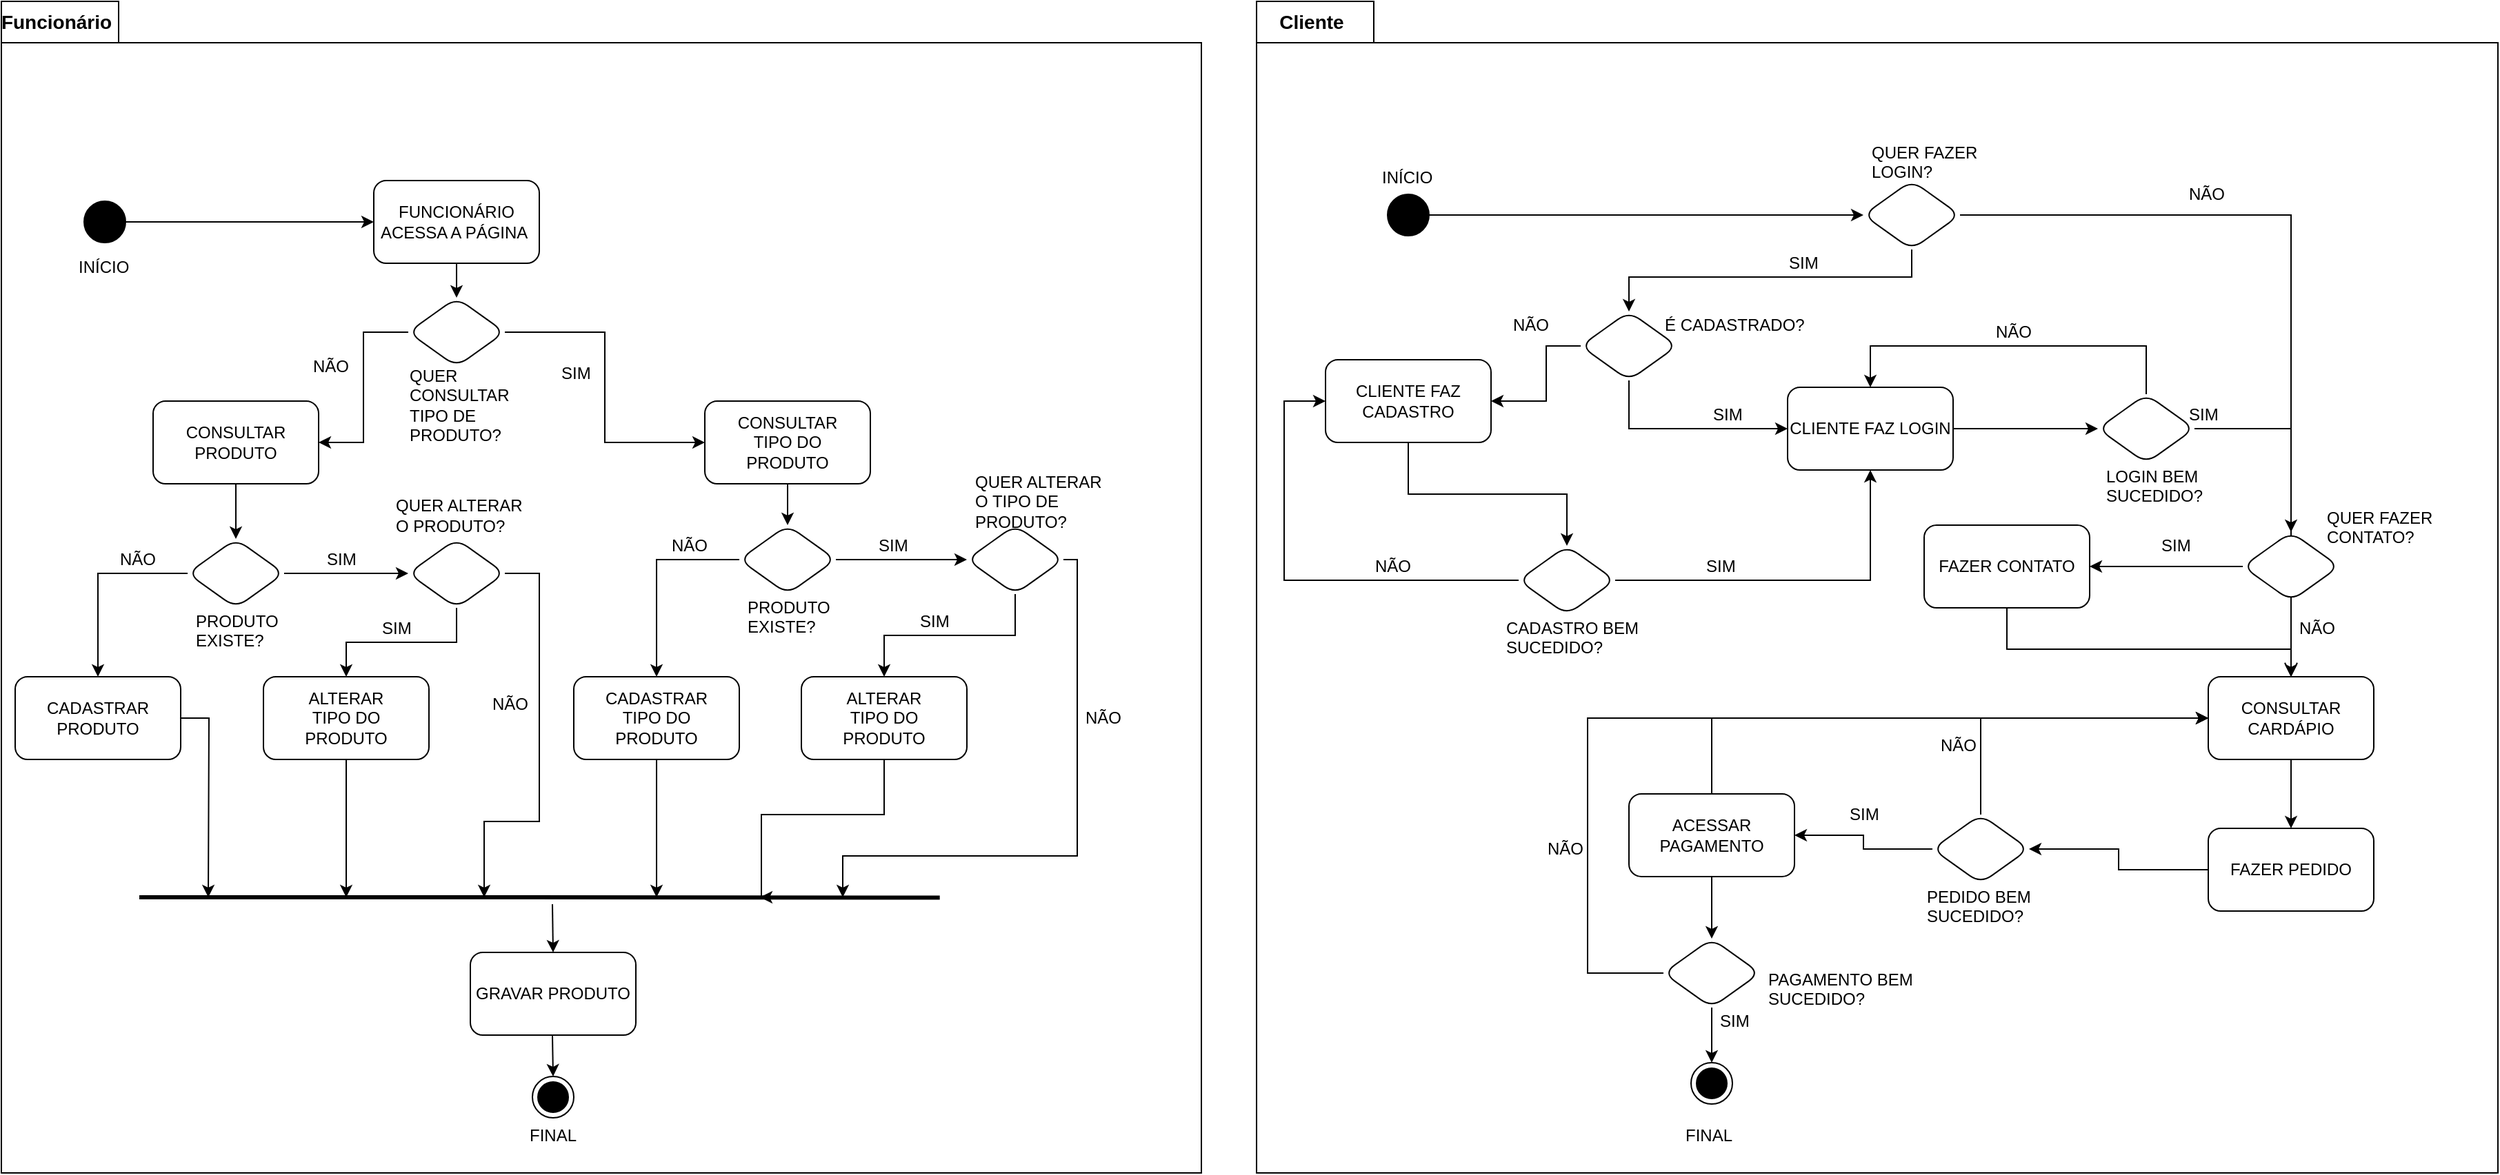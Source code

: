 <mxfile version="21.6.9" type="device">
  <diagram name="Página-1" id="VCBnbAxDG6qYa0xFtTjj">
    <mxGraphModel dx="2261" dy="910" grid="1" gridSize="10" guides="1" tooltips="1" connect="1" arrows="1" fold="1" page="1" pageScale="1" pageWidth="827" pageHeight="1169" math="0" shadow="0">
      <root>
        <mxCell id="0" />
        <mxCell id="1" parent="0" />
        <mxCell id="nkVHdqA7vqXemqnChmF6-2" value="" style="shape=folder;fontStyle=1;tabWidth=80;tabHeight=30;tabPosition=left;html=1;boundedLbl=1;whiteSpace=wrap;" parent="1" vertex="1">
          <mxGeometry x="-820" y="10" width="870" height="850" as="geometry" />
        </mxCell>
        <mxCell id="clQKY3i6xso6ofaXY0z9-121" style="edgeStyle=orthogonalEdgeStyle;rounded=0;orthogonalLoop=1;jettySize=auto;html=1;entryX=0.5;entryY=0;entryDx=0;entryDy=0;" edge="1" parent="1" source="nkVHdqA7vqXemqnChmF6-1" target="clQKY3i6xso6ofaXY0z9-76">
          <mxGeometry relative="1" as="geometry" />
        </mxCell>
        <mxCell id="nkVHdqA7vqXemqnChmF6-1" value="FUNCIONÁRIO ACESSA A PÁGINA&amp;nbsp;" style="rounded=1;whiteSpace=wrap;html=1;" parent="1" vertex="1">
          <mxGeometry x="-550" y="140" width="120" height="60" as="geometry" />
        </mxCell>
        <mxCell id="clQKY3i6xso6ofaXY0z9-120" style="edgeStyle=orthogonalEdgeStyle;rounded=0;orthogonalLoop=1;jettySize=auto;html=1;entryX=0;entryY=0.5;entryDx=0;entryDy=0;" edge="1" parent="1" source="nkVHdqA7vqXemqnChmF6-7" target="nkVHdqA7vqXemqnChmF6-1">
          <mxGeometry relative="1" as="geometry" />
        </mxCell>
        <object label="" Início="" id="nkVHdqA7vqXemqnChmF6-7">
          <mxCell style="ellipse;fillColor=strokeColor;html=1;" parent="1" vertex="1">
            <mxGeometry x="-760" y="155" width="30" height="30" as="geometry" />
          </mxCell>
        </object>
        <mxCell id="clQKY3i6xso6ofaXY0z9-116" style="edgeStyle=orthogonalEdgeStyle;rounded=0;orthogonalLoop=1;jettySize=auto;html=1;entryX=0.5;entryY=0;entryDx=0;entryDy=0;" edge="1" parent="1" source="nkVHdqA7vqXemqnChmF6-9" target="nkVHdqA7vqXemqnChmF6-14">
          <mxGeometry relative="1" as="geometry" />
        </mxCell>
        <mxCell id="nkVHdqA7vqXemqnChmF6-9" value="CONSULTAR&lt;br&gt;PRODUTO" style="rounded=1;whiteSpace=wrap;html=1;" parent="1" vertex="1">
          <mxGeometry x="-710" y="300" width="120" height="60" as="geometry" />
        </mxCell>
        <mxCell id="clQKY3i6xso6ofaXY0z9-118" style="edgeStyle=orthogonalEdgeStyle;rounded=0;orthogonalLoop=1;jettySize=auto;html=1;entryX=0.5;entryY=0;entryDx=0;entryDy=0;" edge="1" parent="1" source="nkVHdqA7vqXemqnChmF6-10" target="nkVHdqA7vqXemqnChmF6-33">
          <mxGeometry relative="1" as="geometry" />
        </mxCell>
        <mxCell id="nkVHdqA7vqXemqnChmF6-10" value="CONSULTAR&lt;br&gt;TIPO DO&lt;br&gt;PRODUTO" style="rounded=1;whiteSpace=wrap;html=1;" parent="1" vertex="1">
          <mxGeometry x="-310" y="300" width="120" height="60" as="geometry" />
        </mxCell>
        <mxCell id="clQKY3i6xso6ofaXY0z9-114" style="edgeStyle=orthogonalEdgeStyle;rounded=0;orthogonalLoop=1;jettySize=auto;html=1;entryX=0.5;entryY=0;entryDx=0;entryDy=0;" edge="1" parent="1" source="nkVHdqA7vqXemqnChmF6-14" target="nkVHdqA7vqXemqnChmF6-16">
          <mxGeometry relative="1" as="geometry" />
        </mxCell>
        <mxCell id="clQKY3i6xso6ofaXY0z9-115" style="edgeStyle=orthogonalEdgeStyle;rounded=0;orthogonalLoop=1;jettySize=auto;html=1;entryX=0;entryY=0.5;entryDx=0;entryDy=0;" edge="1" parent="1" source="nkVHdqA7vqXemqnChmF6-14" target="clQKY3i6xso6ofaXY0z9-98">
          <mxGeometry relative="1" as="geometry" />
        </mxCell>
        <mxCell id="nkVHdqA7vqXemqnChmF6-14" value="" style="rhombus;whiteSpace=wrap;html=1;rounded=1;strokeColor=default;fontFamily=Helvetica;fontSize=12;fontColor=default;fillColor=default;" parent="1" vertex="1">
          <mxGeometry x="-685" y="400" width="70" height="50" as="geometry" />
        </mxCell>
        <mxCell id="clQKY3i6xso6ofaXY0z9-113" style="edgeStyle=orthogonalEdgeStyle;rounded=0;orthogonalLoop=1;jettySize=auto;html=1;" edge="1" parent="1" source="nkVHdqA7vqXemqnChmF6-16">
          <mxGeometry relative="1" as="geometry">
            <mxPoint x="-670" y="660" as="targetPoint" />
          </mxGeometry>
        </mxCell>
        <mxCell id="nkVHdqA7vqXemqnChmF6-16" value="CADASTRAR&lt;br&gt;PRODUTO" style="rounded=1;whiteSpace=wrap;html=1;" parent="1" vertex="1">
          <mxGeometry x="-810" y="500" width="120" height="60" as="geometry" />
        </mxCell>
        <mxCell id="nkVHdqA7vqXemqnChmF6-22" value="" style="endArrow=none;startArrow=none;endFill=0;startFill=0;endSize=8;html=1;verticalAlign=bottom;labelBackgroundColor=none;strokeWidth=3;rounded=0;fontFamily=Helvetica;fontSize=12;fontColor=default;entryX=0.782;entryY=0.765;entryDx=0;entryDy=0;entryPerimeter=0;" parent="1" edge="1" target="nkVHdqA7vqXemqnChmF6-2">
          <mxGeometry width="160" relative="1" as="geometry">
            <mxPoint x="-720" y="660" as="sourcePoint" />
            <mxPoint x="-310" y="660" as="targetPoint" />
            <Array as="points">
              <mxPoint x="-530.12" y="660" />
            </Array>
          </mxGeometry>
        </mxCell>
        <mxCell id="nkVHdqA7vqXemqnChmF6-25" value="INÍCIO" style="text;strokeColor=none;fillColor=none;align=left;verticalAlign=middle;spacingLeft=4;spacingRight=4;overflow=hidden;points=[[0,0.5],[1,0.5]];portConstraint=eastwest;rotatable=0;whiteSpace=wrap;html=1;fontSize=12;fontFamily=Helvetica;fontColor=default;" parent="1" vertex="1">
          <mxGeometry x="-770" y="190" width="50" height="25" as="geometry" />
        </mxCell>
        <mxCell id="nkVHdqA7vqXemqnChmF6-26" value="NÃO" style="text;strokeColor=none;fillColor=none;align=left;verticalAlign=middle;spacingLeft=4;spacingRight=4;overflow=hidden;points=[[0,0.5],[1,0.5]];portConstraint=eastwest;rotatable=0;whiteSpace=wrap;html=1;fontSize=12;fontFamily=Helvetica;fontColor=default;" parent="1" vertex="1">
          <mxGeometry x="-740" y="405" width="40" height="20" as="geometry" />
        </mxCell>
        <mxCell id="nkVHdqA7vqXemqnChmF6-29" value="SIM" style="text;strokeColor=none;fillColor=none;align=left;verticalAlign=middle;spacingLeft=4;spacingRight=4;overflow=hidden;points=[[0,0.5],[1,0.5]];portConstraint=eastwest;rotatable=0;whiteSpace=wrap;html=1;fontSize=12;fontFamily=Helvetica;fontColor=default;" parent="1" vertex="1">
          <mxGeometry x="-590" y="405" width="40" height="20" as="geometry" />
        </mxCell>
        <mxCell id="nkVHdqA7vqXemqnChmF6-30" value="PRODUTO EXISTE?" style="text;strokeColor=none;fillColor=none;align=left;verticalAlign=middle;spacingLeft=4;spacingRight=4;overflow=hidden;points=[[0,0.5],[1,0.5]];portConstraint=eastwest;rotatable=0;whiteSpace=wrap;html=1;fontSize=12;fontFamily=Helvetica;fontColor=default;" parent="1" vertex="1">
          <mxGeometry x="-685" y="450" width="80" height="30" as="geometry" />
        </mxCell>
        <mxCell id="clQKY3i6xso6ofaXY0z9-108" style="edgeStyle=orthogonalEdgeStyle;rounded=0;orthogonalLoop=1;jettySize=auto;html=1;exitX=0.5;exitY=1;exitDx=0;exitDy=0;" edge="1" parent="1" source="nkVHdqA7vqXemqnChmF6-31">
          <mxGeometry relative="1" as="geometry">
            <mxPoint x="-345" y="660" as="targetPoint" />
            <Array as="points">
              <mxPoint x="-345" y="660" />
            </Array>
          </mxGeometry>
        </mxCell>
        <mxCell id="nkVHdqA7vqXemqnChmF6-31" value="CADASTRAR&lt;br&gt;TIPO DO&lt;br&gt;PRODUTO" style="rounded=1;whiteSpace=wrap;html=1;" parent="1" vertex="1">
          <mxGeometry x="-405" y="500" width="120" height="60" as="geometry" />
        </mxCell>
        <mxCell id="clQKY3i6xso6ofaXY0z9-107" style="edgeStyle=orthogonalEdgeStyle;rounded=0;orthogonalLoop=1;jettySize=auto;html=1;" edge="1" parent="1" source="nkVHdqA7vqXemqnChmF6-32">
          <mxGeometry relative="1" as="geometry">
            <mxPoint x="-270" y="660" as="targetPoint" />
            <Array as="points">
              <mxPoint x="-180" y="600" />
              <mxPoint x="-269" y="600" />
            </Array>
          </mxGeometry>
        </mxCell>
        <mxCell id="nkVHdqA7vqXemqnChmF6-32" value="ALTERAR&lt;br&gt;TIPO DO&lt;br&gt;PRODUTO" style="rounded=1;whiteSpace=wrap;html=1;" parent="1" vertex="1">
          <mxGeometry x="-240" y="500" width="120" height="60" as="geometry" />
        </mxCell>
        <mxCell id="clQKY3i6xso6ofaXY0z9-109" style="edgeStyle=orthogonalEdgeStyle;rounded=0;orthogonalLoop=1;jettySize=auto;html=1;entryX=0.5;entryY=0;entryDx=0;entryDy=0;" edge="1" parent="1" source="nkVHdqA7vqXemqnChmF6-33" target="nkVHdqA7vqXemqnChmF6-31">
          <mxGeometry relative="1" as="geometry">
            <Array as="points">
              <mxPoint x="-345" y="415" />
            </Array>
          </mxGeometry>
        </mxCell>
        <mxCell id="clQKY3i6xso6ofaXY0z9-119" style="edgeStyle=orthogonalEdgeStyle;rounded=0;orthogonalLoop=1;jettySize=auto;html=1;entryX=0;entryY=0.5;entryDx=0;entryDy=0;" edge="1" parent="1" source="nkVHdqA7vqXemqnChmF6-33" target="clQKY3i6xso6ofaXY0z9-83">
          <mxGeometry relative="1" as="geometry" />
        </mxCell>
        <mxCell id="nkVHdqA7vqXemqnChmF6-33" value="" style="rhombus;whiteSpace=wrap;html=1;rounded=1;strokeColor=default;fontFamily=Helvetica;fontSize=12;fontColor=default;fillColor=default;" parent="1" vertex="1">
          <mxGeometry x="-285" y="390" width="70" height="50" as="geometry" />
        </mxCell>
        <mxCell id="nkVHdqA7vqXemqnChmF6-37" value="SIM" style="text;strokeColor=none;fillColor=none;align=left;verticalAlign=middle;spacingLeft=4;spacingRight=4;overflow=hidden;points=[[0,0.5],[1,0.5]];portConstraint=eastwest;rotatable=0;whiteSpace=wrap;html=1;fontSize=12;fontFamily=Helvetica;fontColor=default;" parent="1" vertex="1">
          <mxGeometry x="-190" y="395" width="40" height="20" as="geometry" />
        </mxCell>
        <mxCell id="nkVHdqA7vqXemqnChmF6-38" value="PRODUTO EXISTE?" style="text;strokeColor=none;fillColor=none;align=left;verticalAlign=middle;spacingLeft=4;spacingRight=4;overflow=hidden;points=[[0,0.5],[1,0.5]];portConstraint=eastwest;rotatable=0;whiteSpace=wrap;html=1;fontSize=12;fontFamily=Helvetica;fontColor=default;" parent="1" vertex="1">
          <mxGeometry x="-285" y="440" width="80" height="30" as="geometry" />
        </mxCell>
        <mxCell id="nkVHdqA7vqXemqnChmF6-39" value="NÃO" style="text;strokeColor=none;fillColor=none;align=left;verticalAlign=middle;spacingLeft=4;spacingRight=4;overflow=hidden;points=[[0,0.5],[1,0.5]];portConstraint=eastwest;rotatable=0;whiteSpace=wrap;html=1;fontSize=12;fontFamily=Helvetica;fontColor=default;" parent="1" vertex="1">
          <mxGeometry x="-340" y="395" width="40" height="20" as="geometry" />
        </mxCell>
        <mxCell id="nkVHdqA7vqXemqnChmF6-43" value="GRAVAR PRODUTO" style="rounded=1;whiteSpace=wrap;html=1;strokeColor=default;fontFamily=Helvetica;fontSize=12;fontColor=default;fillColor=default;" parent="1" vertex="1">
          <mxGeometry x="-480" y="700" width="120" height="60" as="geometry" />
        </mxCell>
        <mxCell id="nkVHdqA7vqXemqnChmF6-45" value="" style="ellipse;html=1;shape=endState;fillColor=strokeColor;rounded=1;strokeColor=default;fontFamily=Helvetica;fontSize=12;fontColor=default;" parent="1" vertex="1">
          <mxGeometry x="-435" y="790" width="30" height="30" as="geometry" />
        </mxCell>
        <mxCell id="nkVHdqA7vqXemqnChmF6-47" value="FINAL" style="text;strokeColor=none;fillColor=none;align=left;verticalAlign=middle;spacingLeft=4;spacingRight=4;overflow=hidden;points=[[0,0.5],[1,0.5]];portConstraint=eastwest;rotatable=0;whiteSpace=wrap;html=1;fontSize=12;fontFamily=Helvetica;fontColor=default;" parent="1" vertex="1">
          <mxGeometry x="-443" y="820" width="50" height="25" as="geometry" />
        </mxCell>
        <mxCell id="clQKY3i6xso6ofaXY0z9-1" value="" style="shape=folder;fontStyle=1;tabWidth=80;tabHeight=30;tabPosition=left;html=1;boundedLbl=1;whiteSpace=wrap;" vertex="1" parent="1">
          <mxGeometry x="90" y="10" width="900" height="850" as="geometry" />
        </mxCell>
        <mxCell id="clQKY3i6xso6ofaXY0z9-2" value="&lt;b&gt;&lt;font style=&quot;font-size: 14px;&quot;&gt;Funcionário&lt;/font&gt;&lt;/b&gt;" style="text;html=1;strokeColor=none;fillColor=none;align=center;verticalAlign=middle;whiteSpace=wrap;rounded=0;" vertex="1" parent="1">
          <mxGeometry x="-810" y="10" width="60" height="30" as="geometry" />
        </mxCell>
        <mxCell id="clQKY3i6xso6ofaXY0z9-3" value="&lt;b&gt;&lt;font style=&quot;font-size: 14px;&quot;&gt;Cliente&lt;/font&gt;&lt;/b&gt;" style="text;html=1;strokeColor=none;fillColor=none;align=center;verticalAlign=middle;whiteSpace=wrap;rounded=0;" vertex="1" parent="1">
          <mxGeometry x="100" y="10" width="60" height="30" as="geometry" />
        </mxCell>
        <mxCell id="clQKY3i6xso6ofaXY0z9-6" value="INÍCIO" style="text;strokeColor=none;fillColor=none;align=left;verticalAlign=middle;spacingLeft=4;spacingRight=4;overflow=hidden;points=[[0,0.5],[1,0.5]];portConstraint=eastwest;rotatable=0;whiteSpace=wrap;html=1;fontSize=12;fontFamily=Helvetica;fontColor=default;" vertex="1" parent="1">
          <mxGeometry x="175" y="125" width="50" height="25" as="geometry" />
        </mxCell>
        <mxCell id="clQKY3i6xso6ofaXY0z9-7" value="" style="ellipse;html=1;shape=endState;fillColor=strokeColor;rounded=1;strokeColor=default;fontFamily=Helvetica;fontSize=12;fontColor=default;" vertex="1" parent="1">
          <mxGeometry x="405" y="780" width="30" height="30" as="geometry" />
        </mxCell>
        <mxCell id="clQKY3i6xso6ofaXY0z9-8" value="FINAL" style="text;strokeColor=none;fillColor=none;align=left;verticalAlign=middle;spacingLeft=4;spacingRight=4;overflow=hidden;points=[[0,0.5],[1,0.5]];portConstraint=eastwest;rotatable=0;whiteSpace=wrap;html=1;fontSize=12;fontFamily=Helvetica;fontColor=default;" vertex="1" parent="1">
          <mxGeometry x="395" y="820" width="50" height="25" as="geometry" />
        </mxCell>
        <mxCell id="clQKY3i6xso6ofaXY0z9-105" style="edgeStyle=orthogonalEdgeStyle;rounded=0;orthogonalLoop=1;jettySize=auto;html=1;entryX=0;entryY=0.5;entryDx=0;entryDy=0;" edge="1" parent="1" source="clQKY3i6xso6ofaXY0z9-9" target="clQKY3i6xso6ofaXY0z9-10">
          <mxGeometry relative="1" as="geometry" />
        </mxCell>
        <mxCell id="clQKY3i6xso6ofaXY0z9-9" value="CLIENTE FAZ LOGIN" style="rounded=1;whiteSpace=wrap;html=1;" vertex="1" parent="1">
          <mxGeometry x="475" y="290" width="120" height="60" as="geometry" />
        </mxCell>
        <mxCell id="clQKY3i6xso6ofaXY0z9-104" style="edgeStyle=orthogonalEdgeStyle;rounded=0;orthogonalLoop=1;jettySize=auto;html=1;entryX=0.5;entryY=0;entryDx=0;entryDy=0;exitX=0.5;exitY=0;exitDx=0;exitDy=0;" edge="1" parent="1" source="clQKY3i6xso6ofaXY0z9-10" target="clQKY3i6xso6ofaXY0z9-9">
          <mxGeometry relative="1" as="geometry">
            <Array as="points">
              <mxPoint x="735" y="260" />
              <mxPoint x="535" y="260" />
            </Array>
          </mxGeometry>
        </mxCell>
        <mxCell id="clQKY3i6xso6ofaXY0z9-10" value="" style="rhombus;whiteSpace=wrap;html=1;rounded=1;strokeColor=default;fontFamily=Helvetica;fontSize=12;fontColor=default;fillColor=default;" vertex="1" parent="1">
          <mxGeometry x="700" y="295" width="70" height="50" as="geometry" />
        </mxCell>
        <mxCell id="clQKY3i6xso6ofaXY0z9-12" value="LOGIN BEM SUCEDIDO?" style="text;strokeColor=none;fillColor=none;align=left;verticalAlign=middle;spacingLeft=4;spacingRight=4;overflow=hidden;points=[[0,0.5],[1,0.5]];portConstraint=eastwest;rotatable=0;whiteSpace=wrap;html=1;fontSize=12;fontFamily=Helvetica;fontColor=default;" vertex="1" parent="1">
          <mxGeometry x="700" y="345" width="80" height="30" as="geometry" />
        </mxCell>
        <mxCell id="clQKY3i6xso6ofaXY0z9-14" value="NÃO" style="text;strokeColor=none;fillColor=none;align=left;verticalAlign=middle;spacingLeft=4;spacingRight=4;overflow=hidden;points=[[0,0.5],[1,0.5]];portConstraint=eastwest;rotatable=0;whiteSpace=wrap;html=1;fontSize=12;fontFamily=Helvetica;fontColor=default;" vertex="1" parent="1">
          <mxGeometry x="620" y="240" width="40" height="20" as="geometry" />
        </mxCell>
        <mxCell id="clQKY3i6xso6ofaXY0z9-15" value="" style="endArrow=open;startArrow=none;endFill=0;startFill=0;endSize=8;html=1;verticalAlign=bottom;labelBackgroundColor=none;strokeWidth=1;rounded=0;entryX=0.5;entryY=0;entryDx=0;entryDy=0;exitX=1;exitY=0.5;exitDx=0;exitDy=0;" edge="1" parent="1" source="clQKY3i6xso6ofaXY0z9-10" target="clQKY3i6xso6ofaXY0z9-17">
          <mxGeometry width="160" relative="1" as="geometry">
            <mxPoint x="490" y="165" as="sourcePoint" />
            <mxPoint x="550" y="170" as="targetPoint" />
            <Array as="points">
              <mxPoint x="840" y="320" />
            </Array>
          </mxGeometry>
        </mxCell>
        <mxCell id="clQKY3i6xso6ofaXY0z9-39" style="edgeStyle=orthogonalEdgeStyle;rounded=0;orthogonalLoop=1;jettySize=auto;html=1;" edge="1" parent="1" source="clQKY3i6xso6ofaXY0z9-17" target="clQKY3i6xso6ofaXY0z9-18">
          <mxGeometry relative="1" as="geometry" />
        </mxCell>
        <mxCell id="clQKY3i6xso6ofaXY0z9-17" value="CONSULTAR&lt;br&gt;CARDÁPIO" style="rounded=1;whiteSpace=wrap;html=1;" vertex="1" parent="1">
          <mxGeometry x="780" y="500" width="120" height="60" as="geometry" />
        </mxCell>
        <mxCell id="clQKY3i6xso6ofaXY0z9-40" style="edgeStyle=orthogonalEdgeStyle;rounded=0;orthogonalLoop=1;jettySize=auto;html=1;entryX=1;entryY=0.5;entryDx=0;entryDy=0;" edge="1" parent="1" source="clQKY3i6xso6ofaXY0z9-18" target="clQKY3i6xso6ofaXY0z9-38">
          <mxGeometry relative="1" as="geometry" />
        </mxCell>
        <mxCell id="clQKY3i6xso6ofaXY0z9-18" value="FAZER PEDIDO" style="rounded=1;whiteSpace=wrap;html=1;" vertex="1" parent="1">
          <mxGeometry x="780" y="610" width="120" height="60" as="geometry" />
        </mxCell>
        <mxCell id="clQKY3i6xso6ofaXY0z9-72" style="edgeStyle=orthogonalEdgeStyle;rounded=0;orthogonalLoop=1;jettySize=auto;html=1;entryX=0.5;entryY=0;entryDx=0;entryDy=0;" edge="1" parent="1" source="clQKY3i6xso6ofaXY0z9-19" target="clQKY3i6xso6ofaXY0z9-17">
          <mxGeometry relative="1" as="geometry">
            <Array as="points">
              <mxPoint x="634" y="480" />
              <mxPoint x="840" y="480" />
            </Array>
          </mxGeometry>
        </mxCell>
        <mxCell id="clQKY3i6xso6ofaXY0z9-19" value="FAZER CONTATO" style="rounded=1;whiteSpace=wrap;html=1;" vertex="1" parent="1">
          <mxGeometry x="574" y="390" width="120" height="60" as="geometry" />
        </mxCell>
        <mxCell id="clQKY3i6xso6ofaXY0z9-42" style="edgeStyle=orthogonalEdgeStyle;rounded=0;orthogonalLoop=1;jettySize=auto;html=1;" edge="1" parent="1" source="clQKY3i6xso6ofaXY0z9-20" target="clQKY3i6xso6ofaXY0z9-37">
          <mxGeometry relative="1" as="geometry" />
        </mxCell>
        <mxCell id="clQKY3i6xso6ofaXY0z9-49" style="edgeStyle=orthogonalEdgeStyle;rounded=0;orthogonalLoop=1;jettySize=auto;html=1;entryX=0;entryY=0.5;entryDx=0;entryDy=0;" edge="1" parent="1" source="clQKY3i6xso6ofaXY0z9-20" target="clQKY3i6xso6ofaXY0z9-17">
          <mxGeometry relative="1" as="geometry">
            <Array as="points">
              <mxPoint x="420" y="530" />
            </Array>
          </mxGeometry>
        </mxCell>
        <mxCell id="clQKY3i6xso6ofaXY0z9-20" value="ACESSAR PAGAMENTO" style="rounded=1;whiteSpace=wrap;html=1;" vertex="1" parent="1">
          <mxGeometry x="360" y="585" width="120" height="60" as="geometry" />
        </mxCell>
        <mxCell id="clQKY3i6xso6ofaXY0z9-67" style="edgeStyle=orthogonalEdgeStyle;rounded=0;orthogonalLoop=1;jettySize=auto;html=1;entryX=0.5;entryY=0;entryDx=0;entryDy=0;exitX=0.5;exitY=1;exitDx=0;exitDy=0;" edge="1" parent="1" source="clQKY3i6xso6ofaXY0z9-21" target="clQKY3i6xso6ofaXY0z9-24">
          <mxGeometry relative="1" as="geometry" />
        </mxCell>
        <mxCell id="clQKY3i6xso6ofaXY0z9-21" value="CLIENTE FAZ CADASTRO" style="rounded=1;whiteSpace=wrap;html=1;" vertex="1" parent="1">
          <mxGeometry x="140" y="270" width="120" height="60" as="geometry" />
        </mxCell>
        <mxCell id="clQKY3i6xso6ofaXY0z9-26" style="edgeStyle=orthogonalEdgeStyle;rounded=0;orthogonalLoop=1;jettySize=auto;html=1;entryX=0;entryY=0.5;entryDx=0;entryDy=0;exitX=0;exitY=0.5;exitDx=0;exitDy=0;" edge="1" parent="1" source="clQKY3i6xso6ofaXY0z9-24" target="clQKY3i6xso6ofaXY0z9-21">
          <mxGeometry relative="1" as="geometry">
            <Array as="points">
              <mxPoint x="110" y="430" />
              <mxPoint x="110" y="300" />
            </Array>
          </mxGeometry>
        </mxCell>
        <mxCell id="clQKY3i6xso6ofaXY0z9-28" style="edgeStyle=orthogonalEdgeStyle;rounded=0;orthogonalLoop=1;jettySize=auto;html=1;entryX=0.5;entryY=1;entryDx=0;entryDy=0;" edge="1" parent="1" source="clQKY3i6xso6ofaXY0z9-24" target="clQKY3i6xso6ofaXY0z9-9">
          <mxGeometry relative="1" as="geometry" />
        </mxCell>
        <mxCell id="clQKY3i6xso6ofaXY0z9-24" value="" style="rhombus;whiteSpace=wrap;html=1;rounded=1;strokeColor=default;fontFamily=Helvetica;fontSize=12;fontColor=default;fillColor=default;" vertex="1" parent="1">
          <mxGeometry x="280" y="405" width="70" height="50" as="geometry" />
        </mxCell>
        <mxCell id="clQKY3i6xso6ofaXY0z9-27" value="NÃO" style="text;strokeColor=none;fillColor=none;align=left;verticalAlign=middle;spacingLeft=4;spacingRight=4;overflow=hidden;points=[[0,0.5],[1,0.5]];portConstraint=eastwest;rotatable=0;whiteSpace=wrap;html=1;fontSize=12;fontFamily=Helvetica;fontColor=default;" vertex="1" parent="1">
          <mxGeometry x="170" y="410" width="40" height="20" as="geometry" />
        </mxCell>
        <mxCell id="clQKY3i6xso6ofaXY0z9-29" value="SIM" style="text;strokeColor=none;fillColor=none;align=left;verticalAlign=middle;spacingLeft=4;spacingRight=4;overflow=hidden;points=[[0,0.5],[1,0.5]];portConstraint=eastwest;rotatable=0;whiteSpace=wrap;html=1;fontSize=12;fontFamily=Helvetica;fontColor=default;" vertex="1" parent="1">
          <mxGeometry x="410" y="410" width="40" height="20" as="geometry" />
        </mxCell>
        <mxCell id="clQKY3i6xso6ofaXY0z9-33" style="edgeStyle=orthogonalEdgeStyle;rounded=0;orthogonalLoop=1;jettySize=auto;html=1;entryX=1;entryY=0.5;entryDx=0;entryDy=0;exitX=0;exitY=0.5;exitDx=0;exitDy=0;" edge="1" parent="1" source="clQKY3i6xso6ofaXY0z9-30" target="clQKY3i6xso6ofaXY0z9-21">
          <mxGeometry relative="1" as="geometry">
            <mxPoint x="800" y="470" as="targetPoint" />
            <Array as="points">
              <mxPoint x="300" y="260" />
              <mxPoint x="300" y="300" />
            </Array>
          </mxGeometry>
        </mxCell>
        <mxCell id="clQKY3i6xso6ofaXY0z9-35" style="edgeStyle=orthogonalEdgeStyle;rounded=0;orthogonalLoop=1;jettySize=auto;html=1;entryX=0;entryY=0.5;entryDx=0;entryDy=0;exitX=0.5;exitY=1;exitDx=0;exitDy=0;" edge="1" parent="1" source="clQKY3i6xso6ofaXY0z9-30" target="clQKY3i6xso6ofaXY0z9-9">
          <mxGeometry relative="1" as="geometry" />
        </mxCell>
        <mxCell id="clQKY3i6xso6ofaXY0z9-30" value="" style="rhombus;whiteSpace=wrap;html=1;rounded=1;strokeColor=default;fontFamily=Helvetica;fontSize=12;fontColor=default;fillColor=default;" vertex="1" parent="1">
          <mxGeometry x="325" y="235" width="70" height="50" as="geometry" />
        </mxCell>
        <mxCell id="clQKY3i6xso6ofaXY0z9-31" value="QUER FAZER LOGIN?" style="text;strokeColor=none;fillColor=none;align=left;verticalAlign=middle;spacingLeft=4;spacingRight=4;overflow=hidden;points=[[0,0.5],[1,0.5]];portConstraint=eastwest;rotatable=0;whiteSpace=wrap;html=1;fontSize=12;fontFamily=Helvetica;fontColor=default;" vertex="1" parent="1">
          <mxGeometry x="530" y="110" width="95" height="30" as="geometry" />
        </mxCell>
        <mxCell id="clQKY3i6xso6ofaXY0z9-16" value="SIM" style="text;strokeColor=none;fillColor=none;align=left;verticalAlign=middle;spacingLeft=4;spacingRight=4;overflow=hidden;points=[[0,0.5],[1,0.5]];portConstraint=eastwest;rotatable=0;whiteSpace=wrap;html=1;fontSize=12;fontFamily=Helvetica;fontColor=default;" vertex="1" parent="1">
          <mxGeometry x="760" y="300" width="40" height="20" as="geometry" />
        </mxCell>
        <mxCell id="clQKY3i6xso6ofaXY0z9-34" value="NÃO" style="text;strokeColor=none;fillColor=none;align=left;verticalAlign=middle;spacingLeft=4;spacingRight=4;overflow=hidden;points=[[0,0.5],[1,0.5]];portConstraint=eastwest;rotatable=0;whiteSpace=wrap;html=1;fontSize=12;fontFamily=Helvetica;fontColor=default;" vertex="1" parent="1">
          <mxGeometry x="760" y="140" width="40" height="20" as="geometry" />
        </mxCell>
        <mxCell id="clQKY3i6xso6ofaXY0z9-36" value="SIM" style="text;strokeColor=none;fillColor=none;align=left;verticalAlign=middle;spacingLeft=4;spacingRight=4;overflow=hidden;points=[[0,0.5],[1,0.5]];portConstraint=eastwest;rotatable=0;whiteSpace=wrap;html=1;fontSize=12;fontFamily=Helvetica;fontColor=default;" vertex="1" parent="1">
          <mxGeometry x="415" y="300" width="40" height="20" as="geometry" />
        </mxCell>
        <mxCell id="clQKY3i6xso6ofaXY0z9-43" style="edgeStyle=orthogonalEdgeStyle;rounded=0;orthogonalLoop=1;jettySize=auto;html=1;entryX=0.5;entryY=0;entryDx=0;entryDy=0;" edge="1" parent="1" source="clQKY3i6xso6ofaXY0z9-37" target="clQKY3i6xso6ofaXY0z9-7">
          <mxGeometry relative="1" as="geometry" />
        </mxCell>
        <mxCell id="clQKY3i6xso6ofaXY0z9-74" style="edgeStyle=orthogonalEdgeStyle;rounded=0;orthogonalLoop=1;jettySize=auto;html=1;entryX=0;entryY=0.5;entryDx=0;entryDy=0;" edge="1" parent="1" source="clQKY3i6xso6ofaXY0z9-37" target="clQKY3i6xso6ofaXY0z9-17">
          <mxGeometry relative="1" as="geometry">
            <mxPoint x="420" y="530" as="targetPoint" />
            <Array as="points">
              <mxPoint x="330" y="715" />
              <mxPoint x="330" y="530" />
            </Array>
          </mxGeometry>
        </mxCell>
        <mxCell id="clQKY3i6xso6ofaXY0z9-37" value="" style="rhombus;whiteSpace=wrap;html=1;rounded=1;strokeColor=default;fontFamily=Helvetica;fontSize=12;fontColor=default;fillColor=default;" vertex="1" parent="1">
          <mxGeometry x="385" y="690" width="70" height="50" as="geometry" />
        </mxCell>
        <mxCell id="clQKY3i6xso6ofaXY0z9-41" style="edgeStyle=orthogonalEdgeStyle;rounded=0;orthogonalLoop=1;jettySize=auto;html=1;entryX=1;entryY=0.5;entryDx=0;entryDy=0;" edge="1" parent="1" source="clQKY3i6xso6ofaXY0z9-38" target="clQKY3i6xso6ofaXY0z9-20">
          <mxGeometry relative="1" as="geometry">
            <Array as="points">
              <mxPoint x="530" y="625" />
              <mxPoint x="530" y="615" />
            </Array>
          </mxGeometry>
        </mxCell>
        <mxCell id="clQKY3i6xso6ofaXY0z9-46" style="edgeStyle=orthogonalEdgeStyle;rounded=0;orthogonalLoop=1;jettySize=auto;html=1;entryX=0;entryY=0.5;entryDx=0;entryDy=0;exitX=0.5;exitY=0;exitDx=0;exitDy=0;" edge="1" parent="1" source="clQKY3i6xso6ofaXY0z9-38" target="clQKY3i6xso6ofaXY0z9-17">
          <mxGeometry relative="1" as="geometry">
            <Array as="points">
              <mxPoint x="615" y="530" />
            </Array>
          </mxGeometry>
        </mxCell>
        <mxCell id="clQKY3i6xso6ofaXY0z9-38" value="" style="rhombus;whiteSpace=wrap;html=1;rounded=1;strokeColor=default;fontFamily=Helvetica;fontSize=12;fontColor=default;fillColor=default;" vertex="1" parent="1">
          <mxGeometry x="580" y="600" width="70" height="50" as="geometry" />
        </mxCell>
        <mxCell id="clQKY3i6xso6ofaXY0z9-44" value="SIM" style="text;strokeColor=none;fillColor=none;align=left;verticalAlign=middle;spacingLeft=4;spacingRight=4;overflow=hidden;points=[[0,0.5],[1,0.5]];portConstraint=eastwest;rotatable=0;whiteSpace=wrap;html=1;fontSize=12;fontFamily=Helvetica;fontColor=default;" vertex="1" parent="1">
          <mxGeometry x="514" y="590" width="40" height="20" as="geometry" />
        </mxCell>
        <mxCell id="clQKY3i6xso6ofaXY0z9-45" value="SIM" style="text;strokeColor=none;fillColor=none;align=left;verticalAlign=middle;spacingLeft=4;spacingRight=4;overflow=hidden;points=[[0,0.5],[1,0.5]];portConstraint=eastwest;rotatable=0;whiteSpace=wrap;html=1;fontSize=12;fontFamily=Helvetica;fontColor=default;" vertex="1" parent="1">
          <mxGeometry x="420" y="740" width="40" height="20" as="geometry" />
        </mxCell>
        <mxCell id="clQKY3i6xso6ofaXY0z9-48" value="NÃO" style="text;strokeColor=none;fillColor=none;align=left;verticalAlign=middle;spacingLeft=4;spacingRight=4;overflow=hidden;points=[[0,0.5],[1,0.5]];portConstraint=eastwest;rotatable=0;whiteSpace=wrap;html=1;fontSize=12;fontFamily=Helvetica;fontColor=default;" vertex="1" parent="1">
          <mxGeometry x="580" y="540" width="40" height="20" as="geometry" />
        </mxCell>
        <mxCell id="clQKY3i6xso6ofaXY0z9-51" style="edgeStyle=orthogonalEdgeStyle;rounded=0;orthogonalLoop=1;jettySize=auto;html=1;exitX=0;exitY=0.5;exitDx=0;exitDy=0;entryX=1;entryY=0.5;entryDx=0;entryDy=0;" edge="1" parent="1" source="clQKY3i6xso6ofaXY0z9-56" target="clQKY3i6xso6ofaXY0z9-19">
          <mxGeometry relative="1" as="geometry">
            <mxPoint x="840" y="400" as="sourcePoint" />
            <mxPoint x="700" y="425" as="targetPoint" />
            <Array as="points" />
          </mxGeometry>
        </mxCell>
        <mxCell id="clQKY3i6xso6ofaXY0z9-53" value="PEDIDO BEM SUCEDIDO?" style="text;strokeColor=none;fillColor=none;align=left;verticalAlign=middle;spacingLeft=4;spacingRight=4;overflow=hidden;points=[[0,0.5],[1,0.5]];portConstraint=eastwest;rotatable=0;whiteSpace=wrap;html=1;fontSize=12;fontFamily=Helvetica;fontColor=default;" vertex="1" parent="1">
          <mxGeometry x="570" y="650" width="90" height="30" as="geometry" />
        </mxCell>
        <mxCell id="clQKY3i6xso6ofaXY0z9-54" value="PAGAMENTO BEM SUCEDIDO?" style="text;strokeColor=none;fillColor=none;align=left;verticalAlign=middle;spacingLeft=4;spacingRight=4;overflow=hidden;points=[[0,0.5],[1,0.5]];portConstraint=eastwest;rotatable=0;whiteSpace=wrap;html=1;fontSize=12;fontFamily=Helvetica;fontColor=default;" vertex="1" parent="1">
          <mxGeometry x="455" y="710" width="115" height="30" as="geometry" />
        </mxCell>
        <mxCell id="clQKY3i6xso6ofaXY0z9-106" style="edgeStyle=orthogonalEdgeStyle;rounded=0;orthogonalLoop=1;jettySize=auto;html=1;entryX=0;entryY=0.5;entryDx=0;entryDy=0;" edge="1" parent="1" source="clQKY3i6xso6ofaXY0z9-4" target="clQKY3i6xso6ofaXY0z9-57">
          <mxGeometry relative="1" as="geometry" />
        </mxCell>
        <object label="" Início="" id="clQKY3i6xso6ofaXY0z9-4">
          <mxCell style="ellipse;fillColor=strokeColor;html=1;" vertex="1" parent="1">
            <mxGeometry x="185" y="150" width="30" height="30" as="geometry" />
          </mxCell>
        </object>
        <mxCell id="clQKY3i6xso6ofaXY0z9-63" style="edgeStyle=orthogonalEdgeStyle;rounded=0;orthogonalLoop=1;jettySize=auto;html=1;entryX=0.5;entryY=0;entryDx=0;entryDy=0;" edge="1" parent="1" source="clQKY3i6xso6ofaXY0z9-56" target="clQKY3i6xso6ofaXY0z9-17">
          <mxGeometry relative="1" as="geometry" />
        </mxCell>
        <mxCell id="clQKY3i6xso6ofaXY0z9-103" style="edgeStyle=orthogonalEdgeStyle;rounded=0;orthogonalLoop=1;jettySize=auto;html=1;entryX=0.5;entryY=0;entryDx=0;entryDy=0;" edge="1" parent="1" source="clQKY3i6xso6ofaXY0z9-57" target="clQKY3i6xso6ofaXY0z9-30">
          <mxGeometry relative="1" as="geometry">
            <Array as="points">
              <mxPoint x="565" y="210" />
              <mxPoint x="360" y="210" />
            </Array>
          </mxGeometry>
        </mxCell>
        <mxCell id="clQKY3i6xso6ofaXY0z9-57" value="" style="rhombus;whiteSpace=wrap;html=1;rounded=1;strokeColor=default;fontFamily=Helvetica;fontSize=12;fontColor=default;fillColor=default;" vertex="1" parent="1">
          <mxGeometry x="530" y="140" width="70" height="50" as="geometry" />
        </mxCell>
        <mxCell id="clQKY3i6xso6ofaXY0z9-61" value="SIM" style="text;strokeColor=none;fillColor=none;align=left;verticalAlign=middle;spacingLeft=4;spacingRight=4;overflow=hidden;points=[[0,0.5],[1,0.5]];portConstraint=eastwest;rotatable=0;whiteSpace=wrap;html=1;fontSize=12;fontFamily=Helvetica;fontColor=default;" vertex="1" parent="1">
          <mxGeometry x="470" y="190" width="40" height="20" as="geometry" />
        </mxCell>
        <mxCell id="clQKY3i6xso6ofaXY0z9-64" value="É CADASTRADO?" style="text;strokeColor=none;fillColor=none;align=left;verticalAlign=middle;spacingLeft=4;spacingRight=4;overflow=hidden;points=[[0,0.5],[1,0.5]];portConstraint=eastwest;rotatable=0;whiteSpace=wrap;html=1;fontSize=12;fontFamily=Helvetica;fontColor=default;" vertex="1" parent="1">
          <mxGeometry x="380" y="230" width="116" height="30" as="geometry" />
        </mxCell>
        <mxCell id="clQKY3i6xso6ofaXY0z9-65" value="NÃO" style="text;strokeColor=none;fillColor=none;align=left;verticalAlign=middle;spacingLeft=4;spacingRight=4;overflow=hidden;points=[[0,0.5],[1,0.5]];portConstraint=eastwest;rotatable=0;whiteSpace=wrap;html=1;fontSize=12;fontFamily=Helvetica;fontColor=default;" vertex="1" parent="1">
          <mxGeometry x="270" y="235" width="40" height="20" as="geometry" />
        </mxCell>
        <mxCell id="clQKY3i6xso6ofaXY0z9-66" value="CADASTRO BEM SUCEDIDO?" style="text;strokeColor=none;fillColor=none;align=left;verticalAlign=middle;spacingLeft=4;spacingRight=4;overflow=hidden;points=[[0,0.5],[1,0.5]];portConstraint=eastwest;rotatable=0;whiteSpace=wrap;html=1;fontSize=12;fontFamily=Helvetica;fontColor=default;" vertex="1" parent="1">
          <mxGeometry x="265" y="455" width="115" height="30" as="geometry" />
        </mxCell>
        <mxCell id="clQKY3i6xso6ofaXY0z9-68" value="" style="edgeStyle=orthogonalEdgeStyle;rounded=0;orthogonalLoop=1;jettySize=auto;html=1;entryX=0.5;entryY=0;entryDx=0;entryDy=0;" edge="1" parent="1" source="clQKY3i6xso6ofaXY0z9-57" target="clQKY3i6xso6ofaXY0z9-56">
          <mxGeometry relative="1" as="geometry">
            <mxPoint x="600" y="165" as="sourcePoint" />
            <mxPoint x="840" y="470" as="targetPoint" />
          </mxGeometry>
        </mxCell>
        <mxCell id="clQKY3i6xso6ofaXY0z9-56" value="" style="rhombus;whiteSpace=wrap;html=1;rounded=1;strokeColor=default;fontFamily=Helvetica;fontSize=12;fontColor=default;fillColor=default;" vertex="1" parent="1">
          <mxGeometry x="805" y="395" width="70" height="50" as="geometry" />
        </mxCell>
        <mxCell id="clQKY3i6xso6ofaXY0z9-69" value="QUER FAZER CONTATO?" style="text;strokeColor=none;fillColor=none;align=left;verticalAlign=middle;spacingLeft=4;spacingRight=4;overflow=hidden;points=[[0,0.5],[1,0.5]];portConstraint=eastwest;rotatable=0;whiteSpace=wrap;html=1;fontSize=12;fontFamily=Helvetica;fontColor=default;" vertex="1" parent="1">
          <mxGeometry x="860" y="375" width="95" height="30" as="geometry" />
        </mxCell>
        <mxCell id="clQKY3i6xso6ofaXY0z9-70" value="SIM" style="text;strokeColor=none;fillColor=none;align=left;verticalAlign=middle;spacingLeft=4;spacingRight=4;overflow=hidden;points=[[0,0.5],[1,0.5]];portConstraint=eastwest;rotatable=0;whiteSpace=wrap;html=1;fontSize=12;fontFamily=Helvetica;fontColor=default;" vertex="1" parent="1">
          <mxGeometry x="740" y="395" width="40" height="20" as="geometry" />
        </mxCell>
        <mxCell id="clQKY3i6xso6ofaXY0z9-73" value="NÃO" style="text;strokeColor=none;fillColor=none;align=left;verticalAlign=middle;spacingLeft=4;spacingRight=4;overflow=hidden;points=[[0,0.5],[1,0.5]];portConstraint=eastwest;rotatable=0;whiteSpace=wrap;html=1;fontSize=12;fontFamily=Helvetica;fontColor=default;" vertex="1" parent="1">
          <mxGeometry x="840" y="455" width="40" height="20" as="geometry" />
        </mxCell>
        <mxCell id="clQKY3i6xso6ofaXY0z9-75" value="NÃO" style="text;strokeColor=none;fillColor=none;align=left;verticalAlign=middle;spacingLeft=4;spacingRight=4;overflow=hidden;points=[[0,0.5],[1,0.5]];portConstraint=eastwest;rotatable=0;whiteSpace=wrap;html=1;fontSize=12;fontFamily=Helvetica;fontColor=default;" vertex="1" parent="1">
          <mxGeometry x="295" y="615" width="40" height="20" as="geometry" />
        </mxCell>
        <mxCell id="clQKY3i6xso6ofaXY0z9-78" style="edgeStyle=orthogonalEdgeStyle;rounded=0;orthogonalLoop=1;jettySize=auto;html=1;entryX=0;entryY=0.5;entryDx=0;entryDy=0;" edge="1" parent="1" source="clQKY3i6xso6ofaXY0z9-76" target="nkVHdqA7vqXemqnChmF6-10">
          <mxGeometry relative="1" as="geometry" />
        </mxCell>
        <mxCell id="clQKY3i6xso6ofaXY0z9-117" style="edgeStyle=orthogonalEdgeStyle;rounded=0;orthogonalLoop=1;jettySize=auto;html=1;entryX=1;entryY=0.5;entryDx=0;entryDy=0;" edge="1" parent="1" source="clQKY3i6xso6ofaXY0z9-76" target="nkVHdqA7vqXemqnChmF6-9">
          <mxGeometry relative="1" as="geometry" />
        </mxCell>
        <mxCell id="clQKY3i6xso6ofaXY0z9-76" value="" style="rhombus;whiteSpace=wrap;html=1;rounded=1;strokeColor=default;fontFamily=Helvetica;fontSize=12;fontColor=default;fillColor=default;" vertex="1" parent="1">
          <mxGeometry x="-525" y="225" width="70" height="50" as="geometry" />
        </mxCell>
        <mxCell id="clQKY3i6xso6ofaXY0z9-80" value="QUER CONSULTAR TIPO DE PRODUTO?" style="text;strokeColor=none;fillColor=none;align=left;verticalAlign=middle;spacingLeft=4;spacingRight=4;overflow=hidden;points=[[0,0.5],[1,0.5]];portConstraint=eastwest;rotatable=0;whiteSpace=wrap;html=1;fontSize=12;fontFamily=Helvetica;fontColor=default;" vertex="1" parent="1">
          <mxGeometry x="-530" y="270" width="90" height="65" as="geometry" />
        </mxCell>
        <mxCell id="clQKY3i6xso6ofaXY0z9-81" value="SIM" style="text;strokeColor=none;fillColor=none;align=left;verticalAlign=middle;spacingLeft=4;spacingRight=4;overflow=hidden;points=[[0,0.5],[1,0.5]];portConstraint=eastwest;rotatable=0;whiteSpace=wrap;html=1;fontSize=12;fontFamily=Helvetica;fontColor=default;" vertex="1" parent="1">
          <mxGeometry x="-420" y="270" width="40" height="20" as="geometry" />
        </mxCell>
        <mxCell id="clQKY3i6xso6ofaXY0z9-82" value="NÃO" style="text;strokeColor=none;fillColor=none;align=left;verticalAlign=middle;spacingLeft=4;spacingRight=4;overflow=hidden;points=[[0,0.5],[1,0.5]];portConstraint=eastwest;rotatable=0;whiteSpace=wrap;html=1;fontSize=12;fontFamily=Helvetica;fontColor=default;" vertex="1" parent="1">
          <mxGeometry x="-600" y="265" width="40" height="20" as="geometry" />
        </mxCell>
        <mxCell id="clQKY3i6xso6ofaXY0z9-85" style="edgeStyle=orthogonalEdgeStyle;rounded=0;orthogonalLoop=1;jettySize=auto;html=1;entryX=0.5;entryY=0;entryDx=0;entryDy=0;" edge="1" parent="1" source="clQKY3i6xso6ofaXY0z9-83" target="nkVHdqA7vqXemqnChmF6-32">
          <mxGeometry relative="1" as="geometry" />
        </mxCell>
        <mxCell id="clQKY3i6xso6ofaXY0z9-87" style="edgeStyle=orthogonalEdgeStyle;rounded=0;orthogonalLoop=1;jettySize=auto;html=1;exitX=1;exitY=0.5;exitDx=0;exitDy=0;" edge="1" parent="1" source="clQKY3i6xso6ofaXY0z9-83">
          <mxGeometry relative="1" as="geometry">
            <mxPoint x="-210" y="660" as="targetPoint" />
            <Array as="points">
              <mxPoint x="-40" y="415" />
              <mxPoint x="-40" y="630" />
              <mxPoint x="-210" y="630" />
            </Array>
          </mxGeometry>
        </mxCell>
        <mxCell id="clQKY3i6xso6ofaXY0z9-83" value="" style="rhombus;whiteSpace=wrap;html=1;rounded=1;strokeColor=default;fontFamily=Helvetica;fontSize=12;fontColor=default;fillColor=default;" vertex="1" parent="1">
          <mxGeometry x="-120" y="390" width="70" height="50" as="geometry" />
        </mxCell>
        <mxCell id="clQKY3i6xso6ofaXY0z9-84" value="QUER ALTERAR O TIPO DE PRODUTO?" style="text;strokeColor=none;fillColor=none;align=left;verticalAlign=middle;spacingLeft=4;spacingRight=4;overflow=hidden;points=[[0,0.5],[1,0.5]];portConstraint=eastwest;rotatable=0;whiteSpace=wrap;html=1;fontSize=12;fontFamily=Helvetica;fontColor=default;" vertex="1" parent="1">
          <mxGeometry x="-120" y="340" width="110" height="65" as="geometry" />
        </mxCell>
        <mxCell id="clQKY3i6xso6ofaXY0z9-86" value="SIM" style="text;strokeColor=none;fillColor=none;align=left;verticalAlign=middle;spacingLeft=4;spacingRight=4;overflow=hidden;points=[[0,0.5],[1,0.5]];portConstraint=eastwest;rotatable=0;whiteSpace=wrap;html=1;fontSize=12;fontFamily=Helvetica;fontColor=default;" vertex="1" parent="1">
          <mxGeometry x="-160" y="450" width="40" height="20" as="geometry" />
        </mxCell>
        <mxCell id="clQKY3i6xso6ofaXY0z9-88" value="NÃO" style="text;strokeColor=none;fillColor=none;align=left;verticalAlign=middle;spacingLeft=4;spacingRight=4;overflow=hidden;points=[[0,0.5],[1,0.5]];portConstraint=eastwest;rotatable=0;whiteSpace=wrap;html=1;fontSize=12;fontFamily=Helvetica;fontColor=default;" vertex="1" parent="1">
          <mxGeometry x="-40" y="520" width="40" height="20" as="geometry" />
        </mxCell>
        <mxCell id="clQKY3i6xso6ofaXY0z9-112" style="edgeStyle=orthogonalEdgeStyle;rounded=0;orthogonalLoop=1;jettySize=auto;html=1;" edge="1" parent="1" source="clQKY3i6xso6ofaXY0z9-89">
          <mxGeometry relative="1" as="geometry">
            <mxPoint x="-570" y="660" as="targetPoint" />
          </mxGeometry>
        </mxCell>
        <mxCell id="clQKY3i6xso6ofaXY0z9-89" value="ALTERAR&lt;br&gt;TIPO DO&lt;br&gt;PRODUTO" style="rounded=1;whiteSpace=wrap;html=1;" vertex="1" parent="1">
          <mxGeometry x="-630" y="500" width="120" height="60" as="geometry" />
        </mxCell>
        <mxCell id="clQKY3i6xso6ofaXY0z9-97" style="edgeStyle=orthogonalEdgeStyle;rounded=0;orthogonalLoop=1;jettySize=auto;html=1;exitX=1;exitY=0.5;exitDx=0;exitDy=0;" edge="1" parent="1" source="clQKY3i6xso6ofaXY0z9-98">
          <mxGeometry relative="1" as="geometry">
            <mxPoint x="-470" y="660" as="targetPoint" />
            <Array as="points">
              <mxPoint x="-430" y="425" />
              <mxPoint x="-430" y="605" />
              <mxPoint x="-470" y="605" />
            </Array>
            <mxPoint x="-440" y="390" as="sourcePoint" />
          </mxGeometry>
        </mxCell>
        <mxCell id="clQKY3i6xso6ofaXY0z9-102" style="edgeStyle=orthogonalEdgeStyle;rounded=0;orthogonalLoop=1;jettySize=auto;html=1;entryX=0.5;entryY=0;entryDx=0;entryDy=0;" edge="1" parent="1" source="clQKY3i6xso6ofaXY0z9-98" target="clQKY3i6xso6ofaXY0z9-89">
          <mxGeometry relative="1" as="geometry" />
        </mxCell>
        <mxCell id="clQKY3i6xso6ofaXY0z9-98" value="" style="rhombus;whiteSpace=wrap;html=1;rounded=1;strokeColor=default;fontFamily=Helvetica;fontSize=12;fontColor=default;fillColor=default;" vertex="1" parent="1">
          <mxGeometry x="-525" y="400" width="70" height="50" as="geometry" />
        </mxCell>
        <mxCell id="clQKY3i6xso6ofaXY0z9-99" value="SIM" style="text;strokeColor=none;fillColor=none;align=left;verticalAlign=middle;spacingLeft=4;spacingRight=4;overflow=hidden;points=[[0,0.5],[1,0.5]];portConstraint=eastwest;rotatable=0;whiteSpace=wrap;html=1;fontSize=12;fontFamily=Helvetica;fontColor=default;" vertex="1" parent="1">
          <mxGeometry x="-550" y="455" width="40" height="20" as="geometry" />
        </mxCell>
        <mxCell id="clQKY3i6xso6ofaXY0z9-100" value="NÃO" style="text;strokeColor=none;fillColor=none;align=left;verticalAlign=middle;spacingLeft=4;spacingRight=4;overflow=hidden;points=[[0,0.5],[1,0.5]];portConstraint=eastwest;rotatable=0;whiteSpace=wrap;html=1;fontSize=12;fontFamily=Helvetica;fontColor=default;" vertex="1" parent="1">
          <mxGeometry x="-470" y="510" width="40" height="20" as="geometry" />
        </mxCell>
        <mxCell id="clQKY3i6xso6ofaXY0z9-101" value="QUER ALTERAR O PRODUTO?" style="text;strokeColor=none;fillColor=none;align=left;verticalAlign=middle;spacingLeft=4;spacingRight=4;overflow=hidden;points=[[0,0.5],[1,0.5]];portConstraint=eastwest;rotatable=0;whiteSpace=wrap;html=1;fontSize=12;fontFamily=Helvetica;fontColor=default;" vertex="1" parent="1">
          <mxGeometry x="-540" y="350" width="110" height="65" as="geometry" />
        </mxCell>
        <mxCell id="clQKY3i6xso6ofaXY0z9-110" style="edgeStyle=orthogonalEdgeStyle;rounded=0;orthogonalLoop=1;jettySize=auto;html=1;exitX=0.5;exitY=1;exitDx=0;exitDy=0;entryX=0.5;entryY=0;entryDx=0;entryDy=0;" edge="1" parent="1" target="nkVHdqA7vqXemqnChmF6-43">
          <mxGeometry relative="1" as="geometry">
            <mxPoint x="-420.5" y="765" as="targetPoint" />
            <mxPoint x="-420.5" y="665" as="sourcePoint" />
            <Array as="points" />
          </mxGeometry>
        </mxCell>
        <mxCell id="clQKY3i6xso6ofaXY0z9-111" style="edgeStyle=orthogonalEdgeStyle;rounded=0;orthogonalLoop=1;jettySize=auto;html=1;exitX=0.5;exitY=1;exitDx=0;exitDy=0;entryX=0.5;entryY=0;entryDx=0;entryDy=0;" edge="1" parent="1" target="nkVHdqA7vqXemqnChmF6-45">
          <mxGeometry relative="1" as="geometry">
            <mxPoint x="-420" y="780" as="targetPoint" />
            <mxPoint x="-420.5" y="760" as="sourcePoint" />
            <Array as="points" />
          </mxGeometry>
        </mxCell>
      </root>
    </mxGraphModel>
  </diagram>
</mxfile>
